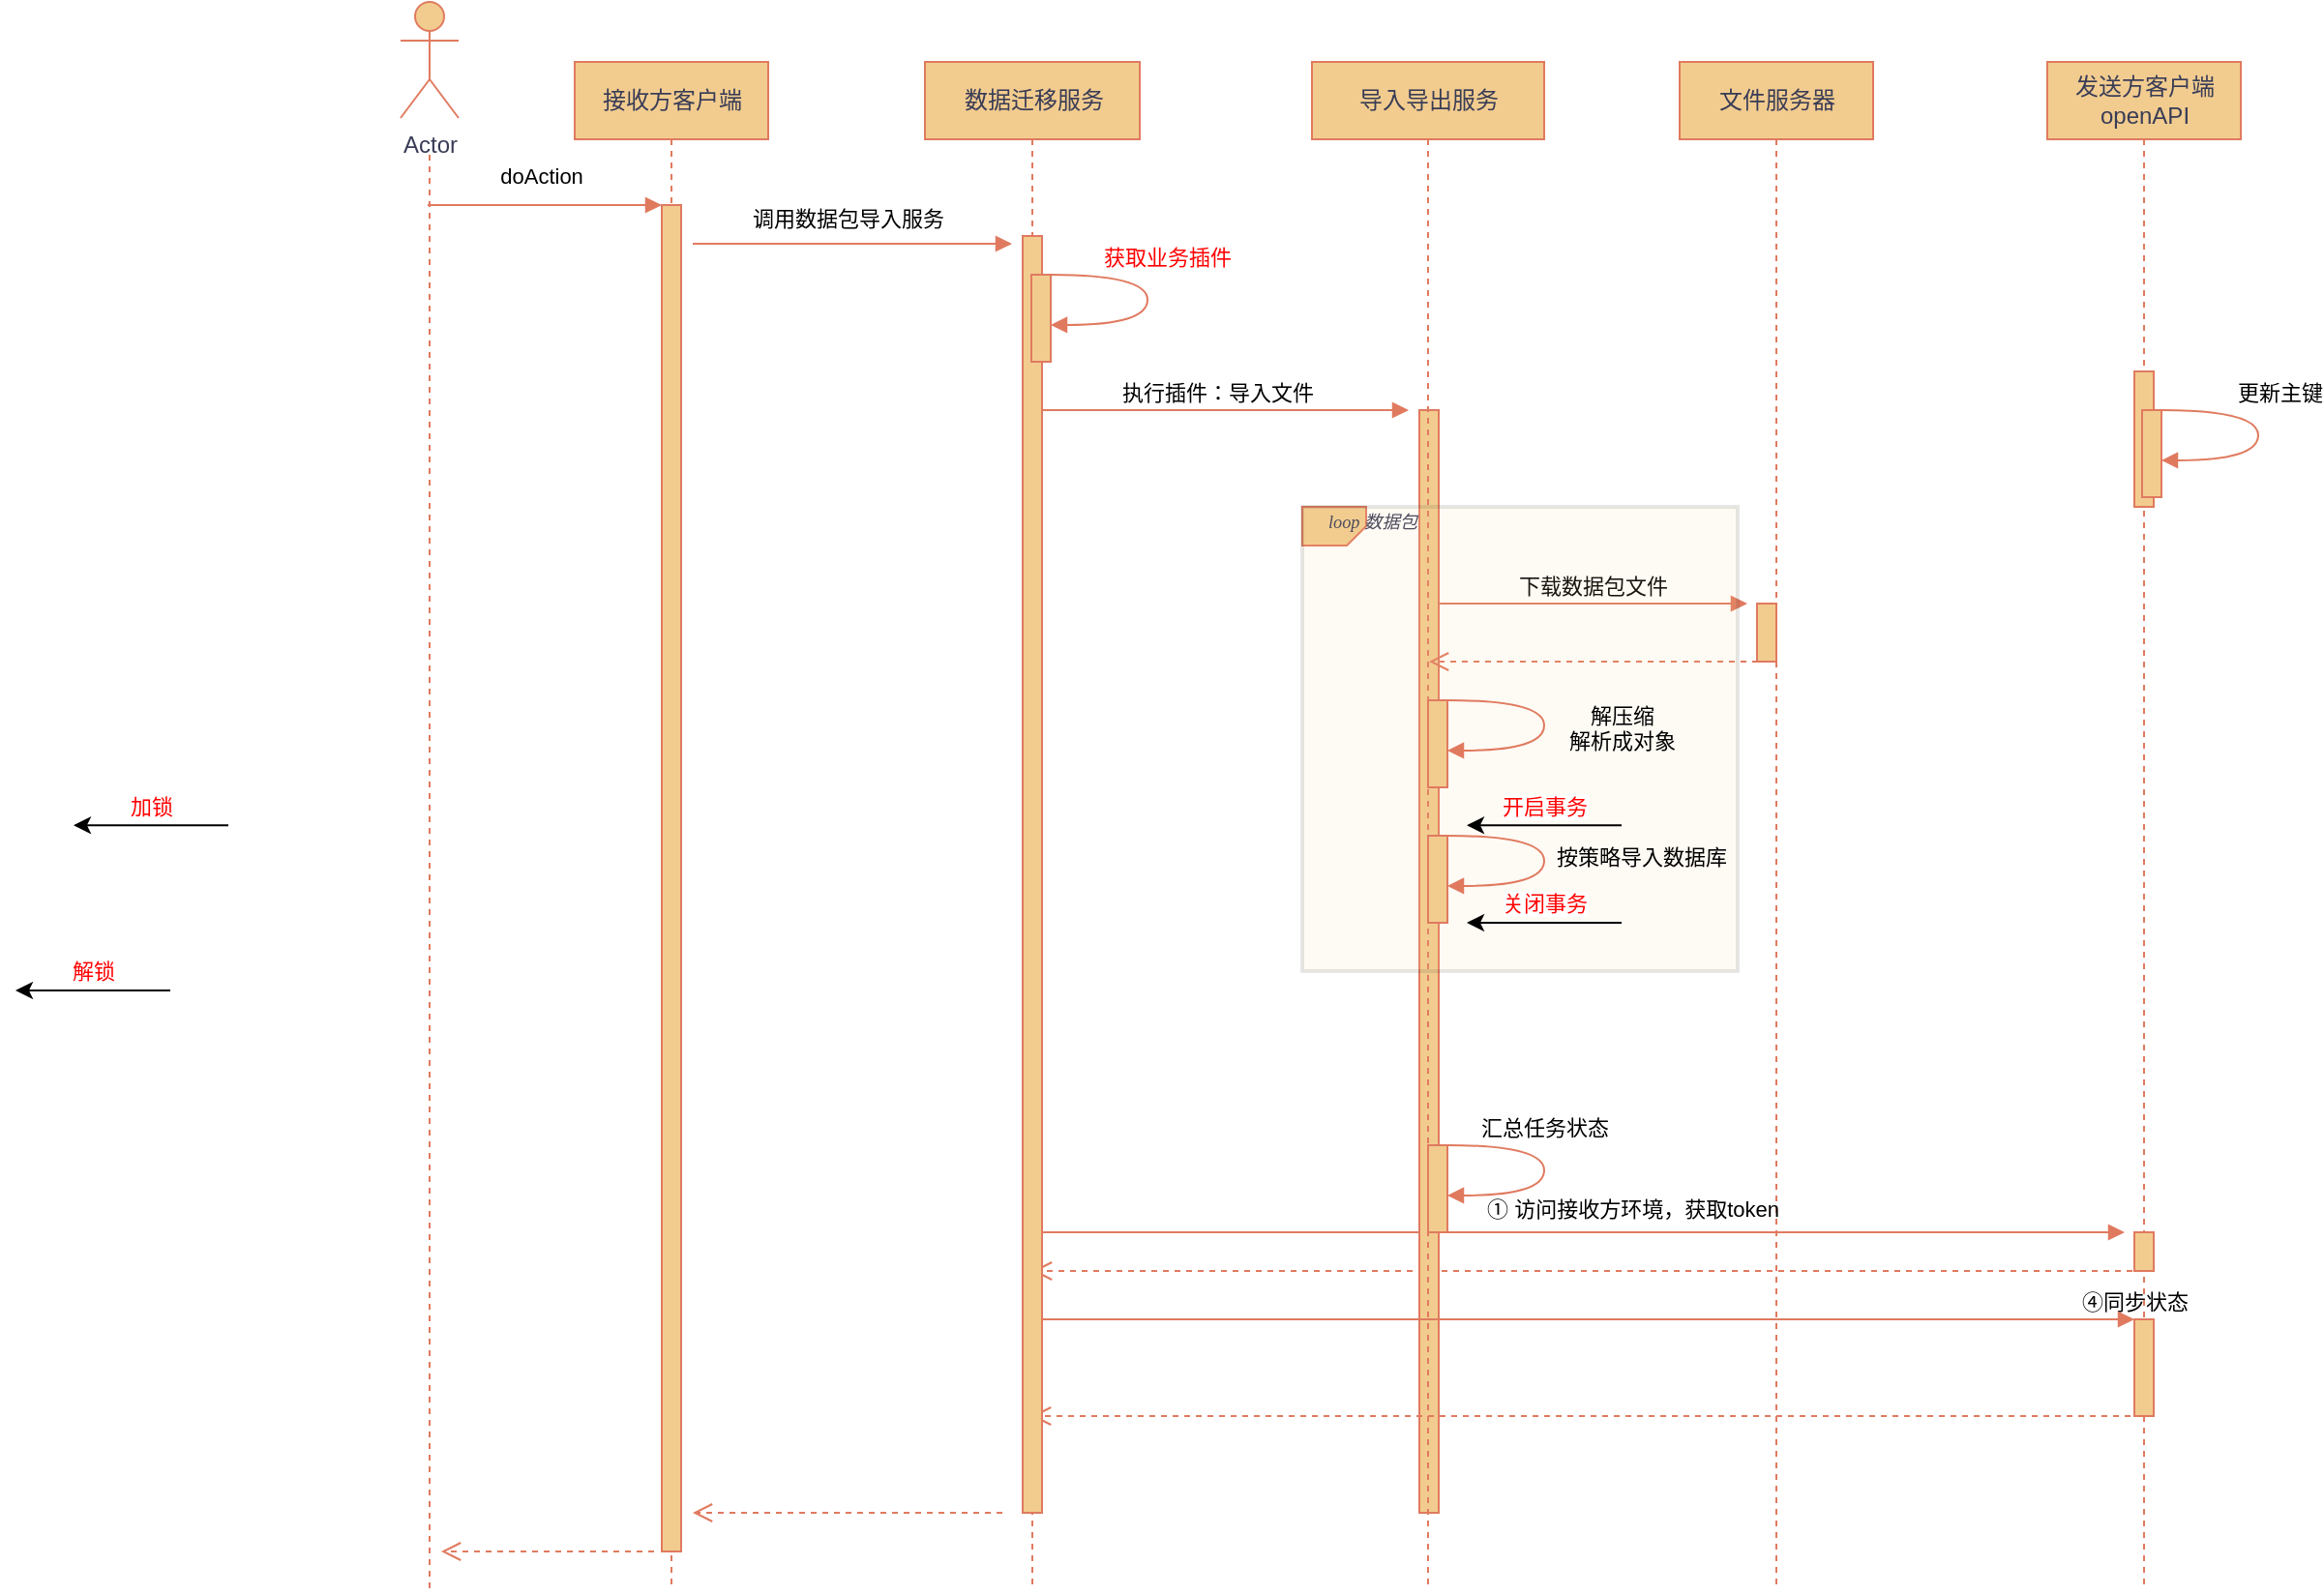 <mxfile version="22.0.4" type="github">
  <diagram name="Page-1" id="2YBvvXClWsGukQMizWep">
    <mxGraphModel dx="2088" dy="941" grid="1" gridSize="10" guides="1" tooltips="1" connect="1" arrows="0" fold="1" page="0" pageScale="1" pageWidth="850" pageHeight="1100" math="0" shadow="0">
      <root>
        <mxCell id="0" />
        <mxCell id="1" parent="0" />
        <mxCell id="aM9ryv3xv72pqoxQDRHE-1" value="接收方客户端" style="shape=umlLifeline;perimeter=lifelinePerimeter;html=1;container=0;dropTarget=0;collapsible=0;recursiveResize=0;outlineConnect=0;portConstraint=eastwest;newEdgeStyle={&quot;edgeStyle&quot;:&quot;elbowEdgeStyle&quot;,&quot;elbow&quot;:&quot;vertical&quot;,&quot;curved&quot;:0,&quot;rounded&quot;:0};labelBackgroundColor=none;fillColor=#F2CC8F;strokeColor=#E07A5F;fontColor=#393C56;" parent="1" vertex="1">
          <mxGeometry x="29" y="170" width="100" height="790" as="geometry" />
        </mxCell>
        <mxCell id="aM9ryv3xv72pqoxQDRHE-2" value="" style="html=1;points=[];perimeter=orthogonalPerimeter;outlineConnect=0;targetShapes=umlLifeline;portConstraint=eastwest;newEdgeStyle={&quot;edgeStyle&quot;:&quot;elbowEdgeStyle&quot;,&quot;elbow&quot;:&quot;vertical&quot;,&quot;curved&quot;:0,&quot;rounded&quot;:0};labelBackgroundColor=none;fillColor=#F2CC8F;strokeColor=#E07A5F;fontColor=#393C56;" parent="1" vertex="1">
          <mxGeometry x="74" y="244" width="10" height="696" as="geometry" />
        </mxCell>
        <mxCell id="aM9ryv3xv72pqoxQDRHE-3" value="&amp;nbsp;doAction" style="html=1;verticalAlign=bottom;startArrow=none;endArrow=block;startSize=8;edgeStyle=elbowEdgeStyle;elbow=vertical;curved=0;rounded=0;startFill=0;labelBackgroundColor=none;strokeColor=#E07A5F;fontColor=default;" parent="1" target="aM9ryv3xv72pqoxQDRHE-2" edge="1">
          <mxGeometry x="-0.069" y="6" relative="1" as="geometry">
            <mxPoint x="-47" y="244" as="sourcePoint" />
            <Array as="points" />
            <mxPoint as="offset" />
          </mxGeometry>
        </mxCell>
        <mxCell id="dqEPXR2y4I70jWlFoT9I-14" value="" style="group;labelBackgroundColor=none;fontColor=#393C56;" parent="1" vertex="1" connectable="0">
          <mxGeometry x="-61" y="139" width="30" height="125" as="geometry" />
        </mxCell>
        <mxCell id="dqEPXR2y4I70jWlFoT9I-5" value="Actor" style="shape=umlActor;verticalLabelPosition=bottom;verticalAlign=top;html=1;labelBackgroundColor=none;fillColor=#F2CC8F;strokeColor=#E07A5F;fontColor=#393C56;" parent="dqEPXR2y4I70jWlFoT9I-14" vertex="1">
          <mxGeometry width="30" height="60" as="geometry" />
        </mxCell>
        <mxCell id="dqEPXR2y4I70jWlFoT9I-12" value="" style="html=1;verticalAlign=bottom;endArrow=none;dashed=1;endSize=8;edgeStyle=elbowEdgeStyle;elbow=vertical;curved=0;rounded=0;endFill=0;labelBackgroundColor=none;strokeColor=#E07A5F;fontColor=default;" parent="dqEPXR2y4I70jWlFoT9I-14" edge="1">
          <mxGeometry relative="1" as="geometry">
            <mxPoint x="15" y="821" as="targetPoint" />
            <Array as="points">
              <mxPoint x="21.5" y="125" />
              <mxPoint x="15" y="163" />
            </Array>
            <mxPoint x="15" y="79" as="sourcePoint" />
          </mxGeometry>
        </mxCell>
        <mxCell id="dqEPXR2y4I70jWlFoT9I-20" value="文件服务器" style="shape=umlLifeline;perimeter=lifelinePerimeter;html=1;container=0;dropTarget=0;collapsible=0;recursiveResize=0;outlineConnect=0;portConstraint=eastwest;newEdgeStyle={&quot;edgeStyle&quot;:&quot;elbowEdgeStyle&quot;,&quot;elbow&quot;:&quot;vertical&quot;,&quot;curved&quot;:0,&quot;rounded&quot;:0};labelBackgroundColor=none;fillColor=#F2CC8F;strokeColor=#E07A5F;fontColor=#393C56;" parent="1" vertex="1">
          <mxGeometry x="600" y="170" width="100" height="790" as="geometry" />
        </mxCell>
        <mxCell id="xVjlX6ZCD8ZEZcHUDVlv-79" value="" style="html=1;verticalAlign=bottom;endArrow=open;dashed=1;endSize=8;edgeStyle=elbowEdgeStyle;elbow=vertical;curved=0;rounded=0;labelBackgroundColor=none;strokeColor=#E07A5F;fontColor=default;" parent="1" edge="1">
          <mxGeometry x="-1" y="397" relative="1" as="geometry">
            <mxPoint x="90" y="920" as="targetPoint" />
            <Array as="points">
              <mxPoint x="175" y="920" />
            </Array>
            <mxPoint x="250" y="920" as="sourcePoint" />
            <mxPoint x="276" y="-111" as="offset" />
          </mxGeometry>
        </mxCell>
        <mxCell id="xVjlX6ZCD8ZEZcHUDVlv-81" value="" style="html=1;verticalAlign=bottom;endArrow=open;dashed=1;endSize=8;edgeStyle=elbowEdgeStyle;elbow=vertical;curved=0;rounded=0;labelBackgroundColor=none;strokeColor=#E07A5F;fontColor=default;" parent="1" edge="1">
          <mxGeometry x="-1" y="397" relative="1" as="geometry">
            <mxPoint x="-40" y="940" as="targetPoint" />
            <Array as="points">
              <mxPoint x="45" y="940" />
            </Array>
            <mxPoint x="70" y="940" as="sourcePoint" />
            <mxPoint x="276" y="-111" as="offset" />
          </mxGeometry>
        </mxCell>
        <mxCell id="_pvaLfHRy_cF2C6sSua_-3" value="发送方客户端&lt;br&gt;openAPI" style="shape=umlLifeline;perimeter=lifelinePerimeter;html=1;container=0;dropTarget=0;collapsible=0;recursiveResize=0;outlineConnect=0;portConstraint=eastwest;newEdgeStyle={&quot;edgeStyle&quot;:&quot;elbowEdgeStyle&quot;,&quot;elbow&quot;:&quot;vertical&quot;,&quot;curved&quot;:0,&quot;rounded&quot;:0};labelBackgroundColor=none;fillColor=#F2CC8F;strokeColor=#E07A5F;fontColor=#393C56;" parent="1" vertex="1">
          <mxGeometry x="790" y="170" width="100" height="790" as="geometry" />
        </mxCell>
        <mxCell id="_pvaLfHRy_cF2C6sSua_-4" value="" style="html=1;points=[];perimeter=orthogonalPerimeter;outlineConnect=0;targetShapes=umlLifeline;portConstraint=eastwest;newEdgeStyle={&quot;edgeStyle&quot;:&quot;elbowEdgeStyle&quot;,&quot;elbow&quot;:&quot;vertical&quot;,&quot;curved&quot;:0,&quot;rounded&quot;:0};labelBackgroundColor=none;fillColor=#F2CC8F;strokeColor=#E07A5F;fontColor=#393C56;" parent="_pvaLfHRy_cF2C6sSua_-3" vertex="1">
          <mxGeometry x="45" y="605" width="10" height="20" as="geometry" />
        </mxCell>
        <mxCell id="_pvaLfHRy_cF2C6sSua_-10" value="" style="html=1;points=[];perimeter=orthogonalPerimeter;outlineConnect=0;targetShapes=umlLifeline;portConstraint=eastwest;newEdgeStyle={&quot;edgeStyle&quot;:&quot;elbowEdgeStyle&quot;,&quot;elbow&quot;:&quot;vertical&quot;,&quot;curved&quot;:0,&quot;rounded&quot;:0};labelBackgroundColor=none;fillColor=#F2CC8F;strokeColor=#E07A5F;fontColor=#393C56;" parent="_pvaLfHRy_cF2C6sSua_-3" vertex="1">
          <mxGeometry x="45" y="160" width="10" height="70" as="geometry" />
        </mxCell>
        <mxCell id="_pvaLfHRy_cF2C6sSua_-5" value="&amp;nbsp;① 访问接收方环境，获取token" style="html=1;verticalAlign=bottom;endArrow=block;edgeStyle=elbowEdgeStyle;elbow=vertical;curved=0;rounded=0;labelBackgroundColor=none;strokeColor=#E07A5F;fontColor=default;" parent="1" edge="1">
          <mxGeometry x="0.102" y="3" relative="1" as="geometry">
            <mxPoint x="260" y="775" as="sourcePoint" />
            <Array as="points" />
            <mxPoint x="830" y="775" as="targetPoint" />
            <mxPoint as="offset" />
          </mxGeometry>
        </mxCell>
        <mxCell id="_pvaLfHRy_cF2C6sSua_-6" value="" style="html=1;verticalAlign=bottom;endArrow=open;dashed=1;endSize=8;elbow=vertical;rounded=0;labelBackgroundColor=none;strokeColor=#E07A5F;fontColor=default;" parent="1" edge="1">
          <mxGeometry relative="1" as="geometry">
            <mxPoint x="265.5" y="795" as="targetPoint" />
            <mxPoint x="840" y="795" as="sourcePoint" />
          </mxGeometry>
        </mxCell>
        <mxCell id="_pvaLfHRy_cF2C6sSua_-15" value="" style="group;rotation=90;" parent="1" vertex="1" connectable="0">
          <mxGeometry x="839" y="350" width="60" height="45" as="geometry" />
        </mxCell>
        <mxCell id="_pvaLfHRy_cF2C6sSua_-16" value="" style="html=1;points=[];perimeter=orthogonalPerimeter;outlineConnect=0;targetShapes=umlLifeline;portConstraint=eastwest;newEdgeStyle={&quot;edgeStyle&quot;:&quot;elbowEdgeStyle&quot;,&quot;elbow&quot;:&quot;vertical&quot;,&quot;curved&quot;:0,&quot;rounded&quot;:0};labelBackgroundColor=none;fillColor=#F2CC8F;strokeColor=#E07A5F;fontColor=#393C56;" parent="_pvaLfHRy_cF2C6sSua_-15" vertex="1">
          <mxGeometry width="10" height="45" as="geometry" />
        </mxCell>
        <mxCell id="_pvaLfHRy_cF2C6sSua_-17" value="更新主键" style="html=1;verticalAlign=bottom;endArrow=block;edgeStyle=orthogonalEdgeStyle;elbow=vertical;curved=1;rounded=0;entryX=1;entryY=0.622;entryDx=0;entryDy=0;entryPerimeter=0;labelBackgroundColor=none;strokeColor=#E07A5F;fontColor=default;" parent="_pvaLfHRy_cF2C6sSua_-15" edge="1">
          <mxGeometry x="-0.206" y="11" relative="1" as="geometry">
            <mxPoint x="10" as="sourcePoint" />
            <Array as="points">
              <mxPoint x="60" />
            </Array>
            <mxPoint x="10" y="25.99" as="targetPoint" />
            <mxPoint as="offset" />
          </mxGeometry>
        </mxCell>
        <mxCell id="aM9ryv3xv72pqoxQDRHE-6" value="" style="html=1;points=[];perimeter=orthogonalPerimeter;outlineConnect=0;targetShapes=umlLifeline;portConstraint=eastwest;newEdgeStyle={&quot;edgeStyle&quot;:&quot;elbowEdgeStyle&quot;,&quot;elbow&quot;:&quot;vertical&quot;,&quot;curved&quot;:0,&quot;rounded&quot;:0};labelBackgroundColor=none;fillColor=#F2CC8F;strokeColor=#E07A5F;fontColor=#393C56;" parent="1" vertex="1">
          <mxGeometry x="465.5" y="350" width="10" height="570" as="geometry" />
        </mxCell>
        <mxCell id="_pvaLfHRy_cF2C6sSua_-27" value="调用数据包导入服务" style="html=1;verticalAlign=bottom;startArrow=none;endArrow=block;startSize=8;elbow=vertical;rounded=0;startFill=0;labelBackgroundColor=none;strokeColor=#E07A5F;fontColor=default;" parent="1" edge="1">
          <mxGeometry x="-0.03" y="4" relative="1" as="geometry">
            <mxPoint x="90" y="264" as="sourcePoint" />
            <mxPoint as="offset" />
            <mxPoint x="255" y="264" as="targetPoint" />
          </mxGeometry>
        </mxCell>
        <mxCell id="_pvaLfHRy_cF2C6sSua_-68" value="" style="html=1;points=[];perimeter=orthogonalPerimeter;outlineConnect=0;targetShapes=umlLifeline;portConstraint=eastwest;newEdgeStyle={&quot;edgeStyle&quot;:&quot;elbowEdgeStyle&quot;,&quot;elbow&quot;:&quot;vertical&quot;,&quot;curved&quot;:0,&quot;rounded&quot;:0};labelBackgroundColor=none;fillColor=#F2CC8F;strokeColor=#E07A5F;fontColor=#393C56;" parent="1" vertex="1">
          <mxGeometry x="470" y="730" width="10" height="45" as="geometry" />
        </mxCell>
        <mxCell id="_pvaLfHRy_cF2C6sSua_-69" value="" style="group;rotation=90;" parent="1" vertex="1" connectable="0">
          <mxGeometry x="470" y="730" width="60" height="45" as="geometry" />
        </mxCell>
        <mxCell id="_pvaLfHRy_cF2C6sSua_-71" value="汇总任务状态" style="html=1;verticalAlign=bottom;endArrow=block;edgeStyle=orthogonalEdgeStyle;elbow=vertical;curved=1;rounded=0;entryX=1;entryY=0.622;entryDx=0;entryDy=0;entryPerimeter=0;labelBackgroundColor=none;strokeColor=#E07A5F;fontColor=default;" parent="_pvaLfHRy_cF2C6sSua_-69" edge="1">
          <mxGeometry x="-0.206" relative="1" as="geometry">
            <mxPoint x="10" as="sourcePoint" />
            <Array as="points">
              <mxPoint x="60" />
            </Array>
            <mxPoint x="10" y="25.99" as="targetPoint" />
            <mxPoint as="offset" />
          </mxGeometry>
        </mxCell>
        <mxCell id="_pvaLfHRy_cF2C6sSua_-72" value="④同步状态" style="html=1;verticalAlign=bottom;endArrow=block;elbow=vertical;rounded=0;labelBackgroundColor=none;strokeColor=#E07A5F;fontColor=default;" parent="1" source="_pvaLfHRy_cF2C6sSua_-73" edge="1">
          <mxGeometry x="-0.08" relative="1" as="geometry">
            <mxPoint x="270" y="820" as="sourcePoint" />
            <mxPoint x="835" y="820.48" as="targetPoint" />
            <mxPoint as="offset" />
          </mxGeometry>
        </mxCell>
        <mxCell id="_pvaLfHRy_cF2C6sSua_-74" value="" style="html=1;verticalAlign=bottom;endArrow=open;dashed=1;endSize=8;elbow=vertical;rounded=0;labelBackgroundColor=none;strokeColor=#E07A5F;fontColor=default;" parent="1" edge="1">
          <mxGeometry relative="1" as="geometry">
            <mxPoint x="265" y="870" as="targetPoint" />
            <mxPoint x="839" y="870" as="sourcePoint" />
          </mxGeometry>
        </mxCell>
        <mxCell id="50-FXwSxn8h8CmQYyutF-1" value="" style="html=1;verticalAlign=bottom;endArrow=block;elbow=vertical;rounded=0;labelBackgroundColor=none;strokeColor=#E07A5F;fontColor=default;" parent="1" target="_pvaLfHRy_cF2C6sSua_-73" edge="1">
          <mxGeometry x="-0.08" relative="1" as="geometry">
            <mxPoint x="270" y="820" as="sourcePoint" />
            <mxPoint x="835" y="820.48" as="targetPoint" />
            <mxPoint as="offset" />
          </mxGeometry>
        </mxCell>
        <mxCell id="_pvaLfHRy_cF2C6sSua_-73" value="" style="html=1;points=[];perimeter=orthogonalPerimeter;outlineConnect=0;targetShapes=umlLifeline;portConstraint=eastwest;newEdgeStyle={&quot;edgeStyle&quot;:&quot;elbowEdgeStyle&quot;,&quot;elbow&quot;:&quot;vertical&quot;,&quot;curved&quot;:0,&quot;rounded&quot;:0};labelBackgroundColor=none;fillColor=#F2CC8F;strokeColor=#E07A5F;fontColor=#393C56;" parent="1" vertex="1">
          <mxGeometry x="835" y="820" width="10" height="50" as="geometry" />
        </mxCell>
        <mxCell id="50-FXwSxn8h8CmQYyutF-6" value="数据迁移服务" style="shape=umlLifeline;perimeter=lifelinePerimeter;html=1;container=0;dropTarget=0;collapsible=0;recursiveResize=0;outlineConnect=0;portConstraint=eastwest;newEdgeStyle={&quot;edgeStyle&quot;:&quot;elbowEdgeStyle&quot;,&quot;elbow&quot;:&quot;vertical&quot;,&quot;curved&quot;:0,&quot;rounded&quot;:0};labelBackgroundColor=none;fillColor=#F2CC8F;strokeColor=#E07A5F;fontColor=#393C56;" parent="1" vertex="1">
          <mxGeometry x="210" y="170" width="111" height="790" as="geometry" />
        </mxCell>
        <mxCell id="50-FXwSxn8h8CmQYyutF-7" value="" style="html=1;points=[];perimeter=orthogonalPerimeter;outlineConnect=0;targetShapes=umlLifeline;portConstraint=eastwest;newEdgeStyle={&quot;edgeStyle&quot;:&quot;elbowEdgeStyle&quot;,&quot;elbow&quot;:&quot;vertical&quot;,&quot;curved&quot;:0,&quot;rounded&quot;:0};labelBackgroundColor=none;fillColor=#F2CC8F;strokeColor=#E07A5F;fontColor=#393C56;" parent="1" vertex="1">
          <mxGeometry x="260.5" y="260" width="10" height="660" as="geometry" />
        </mxCell>
        <mxCell id="50-FXwSxn8h8CmQYyutF-8" value="" style="group;rotation=90;" parent="1" vertex="1" connectable="0">
          <mxGeometry x="270" y="280" width="60" height="45" as="geometry" />
        </mxCell>
        <mxCell id="50-FXwSxn8h8CmQYyutF-9" value="" style="html=1;points=[];perimeter=orthogonalPerimeter;outlineConnect=0;targetShapes=umlLifeline;portConstraint=eastwest;newEdgeStyle={&quot;edgeStyle&quot;:&quot;elbowEdgeStyle&quot;,&quot;elbow&quot;:&quot;vertical&quot;,&quot;curved&quot;:0,&quot;rounded&quot;:0};labelBackgroundColor=none;fillColor=#F2CC8F;strokeColor=#E07A5F;fontColor=#393C56;" parent="50-FXwSxn8h8CmQYyutF-8" vertex="1">
          <mxGeometry x="-5" width="10" height="45" as="geometry" />
        </mxCell>
        <mxCell id="50-FXwSxn8h8CmQYyutF-10" value="&lt;font color=&quot;#ff0000&quot;&gt;获取业务插件&lt;/font&gt;" style="html=1;verticalAlign=bottom;endArrow=block;edgeStyle=orthogonalEdgeStyle;elbow=vertical;curved=1;rounded=0;entryX=1;entryY=0.622;entryDx=0;entryDy=0;entryPerimeter=0;labelBackgroundColor=none;strokeColor=#E07A5F;fontColor=default;" parent="50-FXwSxn8h8CmQYyutF-8" edge="1">
          <mxGeometry x="-0.206" y="10" relative="1" as="geometry">
            <mxPoint x="5" as="sourcePoint" />
            <Array as="points">
              <mxPoint x="55" />
            </Array>
            <mxPoint x="5" y="25.99" as="targetPoint" />
            <mxPoint as="offset" />
          </mxGeometry>
        </mxCell>
        <mxCell id="50-FXwSxn8h8CmQYyutF-11" value="执行插件：导入文件" style="html=1;verticalAlign=bottom;endArrow=block;elbow=vertical;rounded=0;labelBackgroundColor=none;strokeColor=#E07A5F;fontColor=default;" parent="1" edge="1">
          <mxGeometry x="-0.044" relative="1" as="geometry">
            <mxPoint x="270.5" y="350" as="sourcePoint" />
            <mxPoint x="460" y="350" as="targetPoint" />
            <mxPoint as="offset" />
          </mxGeometry>
        </mxCell>
        <mxCell id="aM9ryv3xv72pqoxQDRHE-5" value="导入导出服务" style="shape=umlLifeline;perimeter=lifelinePerimeter;html=1;container=0;dropTarget=0;collapsible=0;recursiveResize=0;outlineConnect=0;portConstraint=eastwest;newEdgeStyle={&quot;edgeStyle&quot;:&quot;elbowEdgeStyle&quot;,&quot;elbow&quot;:&quot;vertical&quot;,&quot;curved&quot;:0,&quot;rounded&quot;:0};labelBackgroundColor=none;fillColor=#F2CC8F;strokeColor=#E07A5F;fontColor=#393C56;" parent="1" vertex="1">
          <mxGeometry x="410" y="170" width="120" height="790" as="geometry" />
        </mxCell>
        <mxCell id="dqEPXR2y4I70jWlFoT9I-33" value="" style="html=1;points=[];perimeter=orthogonalPerimeter;outlineConnect=0;targetShapes=umlLifeline;portConstraint=eastwest;newEdgeStyle={&quot;edgeStyle&quot;:&quot;elbowEdgeStyle&quot;,&quot;elbow&quot;:&quot;vertical&quot;,&quot;curved&quot;:0,&quot;rounded&quot;:0};labelBackgroundColor=none;fillColor=#F2CC8F;strokeColor=#E07A5F;fontColor=#393C56;" parent="aM9ryv3xv72pqoxQDRHE-5" vertex="1">
          <mxGeometry x="230" y="280" width="10" height="30" as="geometry" />
        </mxCell>
        <mxCell id="dqEPXR2y4I70jWlFoT9I-30" value="下载数据包文件" style="html=1;verticalAlign=bottom;endArrow=block;edgeStyle=elbowEdgeStyle;elbow=vertical;curved=0;rounded=0;labelBackgroundColor=none;strokeColor=#E07A5F;fontColor=default;" parent="aM9ryv3xv72pqoxQDRHE-5" edge="1">
          <mxGeometry relative="1" as="geometry">
            <mxPoint x="65" y="280" as="sourcePoint" />
            <Array as="points">
              <mxPoint x="150" y="280" />
            </Array>
            <mxPoint x="225" y="280" as="targetPoint" />
          </mxGeometry>
        </mxCell>
        <mxCell id="_pvaLfHRy_cF2C6sSua_-35" value="" style="html=1;verticalAlign=bottom;endArrow=open;dashed=1;endSize=8;edgeStyle=elbowEdgeStyle;elbow=vertical;curved=0;rounded=0;labelBackgroundColor=none;strokeColor=#E07A5F;fontColor=default;" parent="aM9ryv3xv72pqoxQDRHE-5" edge="1">
          <mxGeometry relative="1" as="geometry">
            <mxPoint x="60.5" y="310" as="targetPoint" />
            <Array as="points" />
            <mxPoint x="230.5" y="310" as="sourcePoint" />
          </mxGeometry>
        </mxCell>
        <mxCell id="_pvaLfHRy_cF2C6sSua_-60" value="" style="shape=card;whiteSpace=wrap;html=1;rotation=-180;size=10;fillColor=#F2CC8F;strokeColor=#E07A5F;labelBackgroundColor=none;fontColor=#393C56;" parent="aM9ryv3xv72pqoxQDRHE-5" vertex="1">
          <mxGeometry x="-5" y="230" width="33" height="20" as="geometry" />
        </mxCell>
        <mxCell id="_pvaLfHRy_cF2C6sSua_-58" value="&lt;pre&gt;&lt;font face=&quot;Times New Roman&quot; style=&quot;font-size: 11px;&quot;&gt;&lt;sub style=&quot;font-weight: normal;&quot;&gt;&lt;i&gt;loop 数据包&lt;/i&gt;&lt;/sub&gt;&lt;/font&gt;&lt;/pre&gt;" style="text;strokeColor=none;fillColor=none;html=1;fontSize=24;fontStyle=1;verticalAlign=middle;align=center;fontColor=#393C56;" parent="aM9ryv3xv72pqoxQDRHE-5" vertex="1">
          <mxGeometry x="16" y="225" width="30" height="10" as="geometry" />
        </mxCell>
        <mxCell id="_pvaLfHRy_cF2C6sSua_-34" value="" style="rounded=0;whiteSpace=wrap;html=1;strokeColor=#1A1A1A;fontColor=#393C56;fillColor=#F2CC8F;opacity=10;strokeWidth=2;" parent="aM9ryv3xv72pqoxQDRHE-5" vertex="1">
          <mxGeometry x="-5" y="230" width="225" height="240" as="geometry" />
        </mxCell>
        <mxCell id="50-FXwSxn8h8CmQYyutF-19" value="" style="html=1;points=[];perimeter=orthogonalPerimeter;outlineConnect=0;targetShapes=umlLifeline;portConstraint=eastwest;newEdgeStyle={&quot;edgeStyle&quot;:&quot;elbowEdgeStyle&quot;,&quot;elbow&quot;:&quot;vertical&quot;,&quot;curved&quot;:0,&quot;rounded&quot;:0};labelBackgroundColor=none;fillColor=#F2CC8F;strokeColor=#E07A5F;fontColor=#393C56;" parent="aM9ryv3xv72pqoxQDRHE-5" vertex="1">
          <mxGeometry x="60" y="400" width="10" height="45" as="geometry" />
        </mxCell>
        <mxCell id="50-FXwSxn8h8CmQYyutF-16" value="" style="group;rotation=90;" parent="1" vertex="1" connectable="0">
          <mxGeometry x="470" y="500" width="60" height="45" as="geometry" />
        </mxCell>
        <mxCell id="50-FXwSxn8h8CmQYyutF-17" value="" style="html=1;points=[];perimeter=orthogonalPerimeter;outlineConnect=0;targetShapes=umlLifeline;portConstraint=eastwest;newEdgeStyle={&quot;edgeStyle&quot;:&quot;elbowEdgeStyle&quot;,&quot;elbow&quot;:&quot;vertical&quot;,&quot;curved&quot;:0,&quot;rounded&quot;:0};labelBackgroundColor=none;fillColor=#F2CC8F;strokeColor=#E07A5F;fontColor=#393C56;" parent="50-FXwSxn8h8CmQYyutF-16" vertex="1">
          <mxGeometry width="10" height="45" as="geometry" />
        </mxCell>
        <mxCell id="50-FXwSxn8h8CmQYyutF-18" value="解压缩&lt;br&gt;解析成对象" style="html=1;verticalAlign=bottom;endArrow=block;edgeStyle=orthogonalEdgeStyle;elbow=vertical;curved=1;rounded=0;entryX=1;entryY=0.622;entryDx=0;entryDy=0;entryPerimeter=0;labelBackgroundColor=none;strokeColor=#E07A5F;fontColor=default;" parent="50-FXwSxn8h8CmQYyutF-16" edge="1">
          <mxGeometry x="0.206" y="40" relative="1" as="geometry">
            <mxPoint x="10" as="sourcePoint" />
            <Array as="points">
              <mxPoint x="60" />
            </Array>
            <mxPoint x="10" y="25.99" as="targetPoint" />
            <mxPoint x="40" y="-36" as="offset" />
          </mxGeometry>
        </mxCell>
        <mxCell id="50-FXwSxn8h8CmQYyutF-27" value="&lt;br&gt;按策略导入数据库" style="html=1;verticalAlign=bottom;endArrow=block;edgeStyle=orthogonalEdgeStyle;elbow=vertical;curved=1;rounded=0;entryX=1;entryY=0.622;entryDx=0;entryDy=0;entryPerimeter=0;labelBackgroundColor=none;strokeColor=#E07A5F;fontColor=default;" parent="1" edge="1">
          <mxGeometry x="0.111" y="50" relative="1" as="geometry">
            <mxPoint x="480" y="570" as="sourcePoint" />
            <Array as="points">
              <mxPoint x="530" y="570" />
            </Array>
            <mxPoint x="480" y="595.99" as="targetPoint" />
            <mxPoint as="offset" />
          </mxGeometry>
        </mxCell>
        <mxCell id="50-FXwSxn8h8CmQYyutF-33" value="" style="endArrow=none;html=1;rounded=0;startArrow=classic;startFill=1;endFill=0;" parent="1" edge="1">
          <mxGeometry width="50" height="50" relative="1" as="geometry">
            <mxPoint x="490" y="564.58" as="sourcePoint" />
            <mxPoint x="570" y="564.58" as="targetPoint" />
          </mxGeometry>
        </mxCell>
        <mxCell id="50-FXwSxn8h8CmQYyutF-34" value="&lt;font color=&quot;#ff0000&quot;&gt;开启事务&lt;/font&gt;" style="edgeLabel;html=1;align=center;verticalAlign=middle;resizable=0;points=[];" parent="50-FXwSxn8h8CmQYyutF-33" vertex="1" connectable="0">
          <mxGeometry x="-0.017" y="-4" relative="1" as="geometry">
            <mxPoint y="-14" as="offset" />
          </mxGeometry>
        </mxCell>
        <mxCell id="50-FXwSxn8h8CmQYyutF-36" value="" style="endArrow=none;html=1;rounded=0;startArrow=classic;startFill=1;endFill=0;" parent="1" edge="1">
          <mxGeometry width="50" height="50" relative="1" as="geometry">
            <mxPoint x="-230" y="564.58" as="sourcePoint" />
            <mxPoint x="-150" y="564.58" as="targetPoint" />
          </mxGeometry>
        </mxCell>
        <mxCell id="50-FXwSxn8h8CmQYyutF-37" value="&lt;font color=&quot;#ff0000&quot;&gt;加锁&lt;/font&gt;" style="edgeLabel;html=1;align=center;verticalAlign=middle;resizable=0;points=[];" parent="50-FXwSxn8h8CmQYyutF-36" vertex="1" connectable="0">
          <mxGeometry x="-0.017" y="-4" relative="1" as="geometry">
            <mxPoint y="-14" as="offset" />
          </mxGeometry>
        </mxCell>
        <mxCell id="50-FXwSxn8h8CmQYyutF-38" value="" style="endArrow=none;html=1;rounded=0;startArrow=classic;startFill=1;endFill=0;" parent="1" edge="1">
          <mxGeometry width="50" height="50" relative="1" as="geometry">
            <mxPoint x="-260" y="650" as="sourcePoint" />
            <mxPoint x="-180" y="650" as="targetPoint" />
          </mxGeometry>
        </mxCell>
        <mxCell id="50-FXwSxn8h8CmQYyutF-39" value="&lt;font color=&quot;#ff0000&quot;&gt;解锁&lt;/font&gt;" style="edgeLabel;html=1;align=center;verticalAlign=middle;resizable=0;points=[];" parent="50-FXwSxn8h8CmQYyutF-38" vertex="1" connectable="0">
          <mxGeometry x="-0.017" y="-4" relative="1" as="geometry">
            <mxPoint y="-14" as="offset" />
          </mxGeometry>
        </mxCell>
        <mxCell id="50-FXwSxn8h8CmQYyutF-41" value="" style="endArrow=none;html=1;rounded=0;startArrow=classic;startFill=1;endFill=0;" parent="1" edge="1">
          <mxGeometry width="50" height="50" relative="1" as="geometry">
            <mxPoint x="490" y="615" as="sourcePoint" />
            <mxPoint x="570" y="615" as="targetPoint" />
          </mxGeometry>
        </mxCell>
        <mxCell id="50-FXwSxn8h8CmQYyutF-42" value="&lt;font color=&quot;#ff0000&quot;&gt;关闭事务&lt;/font&gt;" style="edgeLabel;html=1;align=center;verticalAlign=middle;resizable=0;points=[];" parent="50-FXwSxn8h8CmQYyutF-41" vertex="1" connectable="0">
          <mxGeometry x="-0.017" y="-4" relative="1" as="geometry">
            <mxPoint y="-14" as="offset" />
          </mxGeometry>
        </mxCell>
      </root>
    </mxGraphModel>
  </diagram>
</mxfile>
